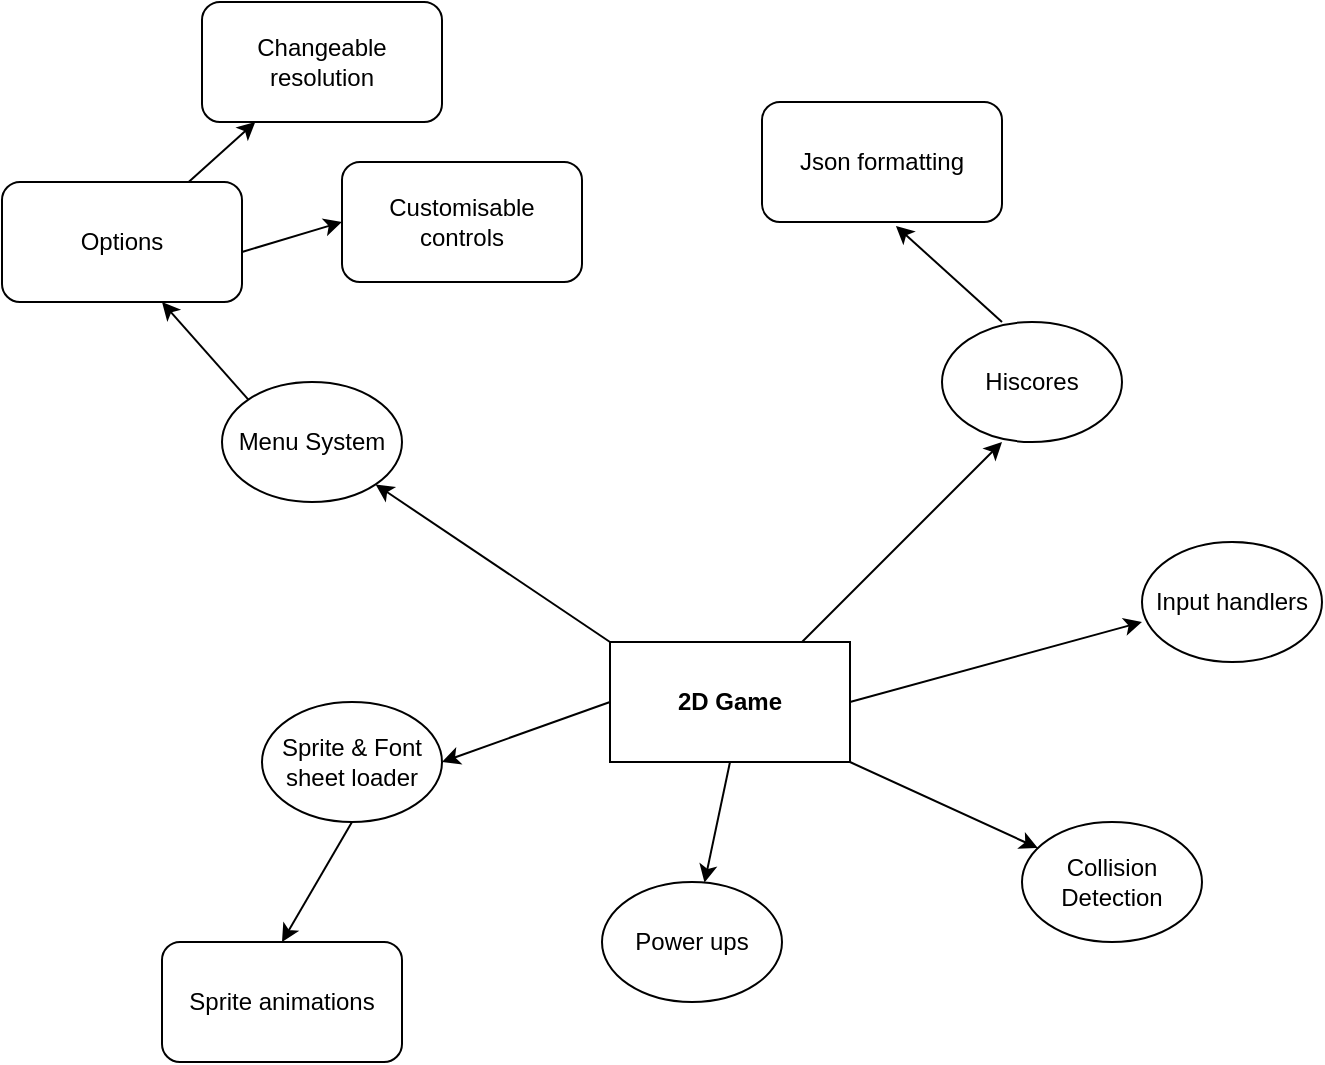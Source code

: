 <mxfile version="13.8.0" type="device"><diagram id="7j4MIbBUJ7f7SSPvAh7U" name="Page-1"><mxGraphModel dx="1422" dy="762" grid="1" gridSize="10" guides="1" tooltips="1" connect="1" arrows="1" fold="1" page="1" pageScale="1" pageWidth="827" pageHeight="1169" math="0" shadow="0"><root><mxCell id="0"/><mxCell id="1" parent="0"/><mxCell id="Rni0CGl2gLHHylEuY6Qn-1" value="&lt;b&gt;2D Game&lt;/b&gt;" style="rounded=0;whiteSpace=wrap;html=1;" vertex="1" parent="1"><mxGeometry x="354" y="340" width="120" height="60" as="geometry"/></mxCell><mxCell id="Rni0CGl2gLHHylEuY6Qn-2" value="" style="endArrow=classic;html=1;" edge="1" parent="1"><mxGeometry width="50" height="50" relative="1" as="geometry"><mxPoint x="450" y="340" as="sourcePoint"/><mxPoint x="550" y="240" as="targetPoint"/></mxGeometry></mxCell><mxCell id="Rni0CGl2gLHHylEuY6Qn-4" value="Hiscores" style="ellipse;whiteSpace=wrap;html=1;" vertex="1" parent="1"><mxGeometry x="520" y="180" width="90" height="60" as="geometry"/></mxCell><mxCell id="Rni0CGl2gLHHylEuY6Qn-6" value="Json formatting" style="rounded=1;whiteSpace=wrap;html=1;" vertex="1" parent="1"><mxGeometry x="430" y="70" width="120" height="60" as="geometry"/></mxCell><mxCell id="Rni0CGl2gLHHylEuY6Qn-7" value="" style="endArrow=classic;html=1;entryX=0.558;entryY=1.033;entryDx=0;entryDy=0;entryPerimeter=0;" edge="1" parent="1" target="Rni0CGl2gLHHylEuY6Qn-6"><mxGeometry width="50" height="50" relative="1" as="geometry"><mxPoint x="550" y="180" as="sourcePoint"/><mxPoint x="600" y="130" as="targetPoint"/></mxGeometry></mxCell><mxCell id="Rni0CGl2gLHHylEuY6Qn-8" value="Collision Detection" style="ellipse;whiteSpace=wrap;html=1;" vertex="1" parent="1"><mxGeometry x="560" y="430" width="90" height="60" as="geometry"/></mxCell><mxCell id="Rni0CGl2gLHHylEuY6Qn-9" value="" style="endArrow=classic;html=1;exitX=1;exitY=1;exitDx=0;exitDy=0;" edge="1" parent="1" source="Rni0CGl2gLHHylEuY6Qn-1" target="Rni0CGl2gLHHylEuY6Qn-8"><mxGeometry width="50" height="50" relative="1" as="geometry"><mxPoint x="540" y="400" as="sourcePoint"/><mxPoint x="590" y="350" as="targetPoint"/></mxGeometry></mxCell><mxCell id="Rni0CGl2gLHHylEuY6Qn-10" value="Menu System" style="ellipse;whiteSpace=wrap;html=1;" vertex="1" parent="1"><mxGeometry x="160" y="210" width="90" height="60" as="geometry"/></mxCell><mxCell id="Rni0CGl2gLHHylEuY6Qn-13" value="" style="endArrow=classic;html=1;entryX=1;entryY=1;entryDx=0;entryDy=0;exitX=0;exitY=0;exitDx=0;exitDy=0;" edge="1" parent="1" source="Rni0CGl2gLHHylEuY6Qn-1" target="Rni0CGl2gLHHylEuY6Qn-10"><mxGeometry width="50" height="50" relative="1" as="geometry"><mxPoint x="390" y="420" as="sourcePoint"/><mxPoint x="440" y="370" as="targetPoint"/></mxGeometry></mxCell><mxCell id="Rni0CGl2gLHHylEuY6Qn-14" value="Options" style="rounded=1;whiteSpace=wrap;html=1;" vertex="1" parent="1"><mxGeometry x="50" y="110" width="120" height="60" as="geometry"/></mxCell><mxCell id="Rni0CGl2gLHHylEuY6Qn-15" value="" style="endArrow=classic;html=1;entryX=0.558;entryY=1.033;entryDx=0;entryDy=0;entryPerimeter=0;exitX=0;exitY=0;exitDx=0;exitDy=0;" edge="1" parent="1" source="Rni0CGl2gLHHylEuY6Qn-10"><mxGeometry width="50" height="50" relative="1" as="geometry"><mxPoint x="183.04" y="218.02" as="sourcePoint"/><mxPoint x="130.0" y="170.0" as="targetPoint"/></mxGeometry></mxCell><mxCell id="Rni0CGl2gLHHylEuY6Qn-16" value="Changeable resolution" style="rounded=1;whiteSpace=wrap;html=1;" vertex="1" parent="1"><mxGeometry x="150" y="20" width="120" height="60" as="geometry"/></mxCell><mxCell id="Rni0CGl2gLHHylEuY6Qn-17" value="" style="endArrow=classic;html=1;" edge="1" parent="1" source="Rni0CGl2gLHHylEuY6Qn-14" target="Rni0CGl2gLHHylEuY6Qn-16"><mxGeometry width="50" height="50" relative="1" as="geometry"><mxPoint x="100" y="120" as="sourcePoint"/><mxPoint x="150" y="70" as="targetPoint"/></mxGeometry></mxCell><mxCell id="Rni0CGl2gLHHylEuY6Qn-18" value="Customisable controls" style="rounded=1;whiteSpace=wrap;html=1;" vertex="1" parent="1"><mxGeometry x="220" y="100" width="120" height="60" as="geometry"/></mxCell><mxCell id="Rni0CGl2gLHHylEuY6Qn-19" value="" style="endArrow=classic;html=1;entryX=0;entryY=0.5;entryDx=0;entryDy=0;" edge="1" parent="1" target="Rni0CGl2gLHHylEuY6Qn-18"><mxGeometry width="50" height="50" relative="1" as="geometry"><mxPoint x="170" y="145" as="sourcePoint"/><mxPoint x="240" y="135" as="targetPoint"/></mxGeometry></mxCell><mxCell id="Rni0CGl2gLHHylEuY6Qn-21" value="Sprite &amp;amp; Font sheet loader" style="ellipse;whiteSpace=wrap;html=1;" vertex="1" parent="1"><mxGeometry x="180" y="370" width="90" height="60" as="geometry"/></mxCell><mxCell id="Rni0CGl2gLHHylEuY6Qn-22" value="" style="endArrow=classic;html=1;entryX=1;entryY=0.5;entryDx=0;entryDy=0;exitX=0;exitY=0.5;exitDx=0;exitDy=0;" edge="1" parent="1" source="Rni0CGl2gLHHylEuY6Qn-1" target="Rni0CGl2gLHHylEuY6Qn-21"><mxGeometry width="50" height="50" relative="1" as="geometry"><mxPoint x="300" y="470" as="sourcePoint"/><mxPoint x="350" y="420" as="targetPoint"/></mxGeometry></mxCell><mxCell id="Rni0CGl2gLHHylEuY6Qn-24" value="Power ups" style="ellipse;whiteSpace=wrap;html=1;" vertex="1" parent="1"><mxGeometry x="350" y="460" width="90" height="60" as="geometry"/></mxCell><mxCell id="Rni0CGl2gLHHylEuY6Qn-25" value="" style="endArrow=classic;html=1;exitX=0.5;exitY=1;exitDx=0;exitDy=0;" edge="1" parent="1" source="Rni0CGl2gLHHylEuY6Qn-1" target="Rni0CGl2gLHHylEuY6Qn-24"><mxGeometry width="50" height="50" relative="1" as="geometry"><mxPoint x="390" y="310" as="sourcePoint"/><mxPoint x="440" y="260" as="targetPoint"/></mxGeometry></mxCell><mxCell id="Rni0CGl2gLHHylEuY6Qn-26" value="" style="endArrow=classic;html=1;exitX=0.5;exitY=1;exitDx=0;exitDy=0;" edge="1" parent="1" source="Rni0CGl2gLHHylEuY6Qn-21"><mxGeometry width="50" height="50" relative="1" as="geometry"><mxPoint x="180" y="510" as="sourcePoint"/><mxPoint x="190" y="490" as="targetPoint"/></mxGeometry></mxCell><mxCell id="Rni0CGl2gLHHylEuY6Qn-27" value="Sprite animations" style="rounded=1;whiteSpace=wrap;html=1;" vertex="1" parent="1"><mxGeometry x="130" y="490" width="120" height="60" as="geometry"/></mxCell><mxCell id="Rni0CGl2gLHHylEuY6Qn-28" value="Input handlers" style="ellipse;whiteSpace=wrap;html=1;" vertex="1" parent="1"><mxGeometry x="620" y="290" width="90" height="60" as="geometry"/></mxCell><mxCell id="Rni0CGl2gLHHylEuY6Qn-29" value="" style="endArrow=classic;html=1;exitX=1;exitY=0.5;exitDx=0;exitDy=0;entryX=0;entryY=0.667;entryDx=0;entryDy=0;entryPerimeter=0;" edge="1" parent="1" source="Rni0CGl2gLHHylEuY6Qn-1" target="Rni0CGl2gLHHylEuY6Qn-28"><mxGeometry width="50" height="50" relative="1" as="geometry"><mxPoint x="490" y="390" as="sourcePoint"/><mxPoint x="540" y="340" as="targetPoint"/></mxGeometry></mxCell></root></mxGraphModel></diagram></mxfile>